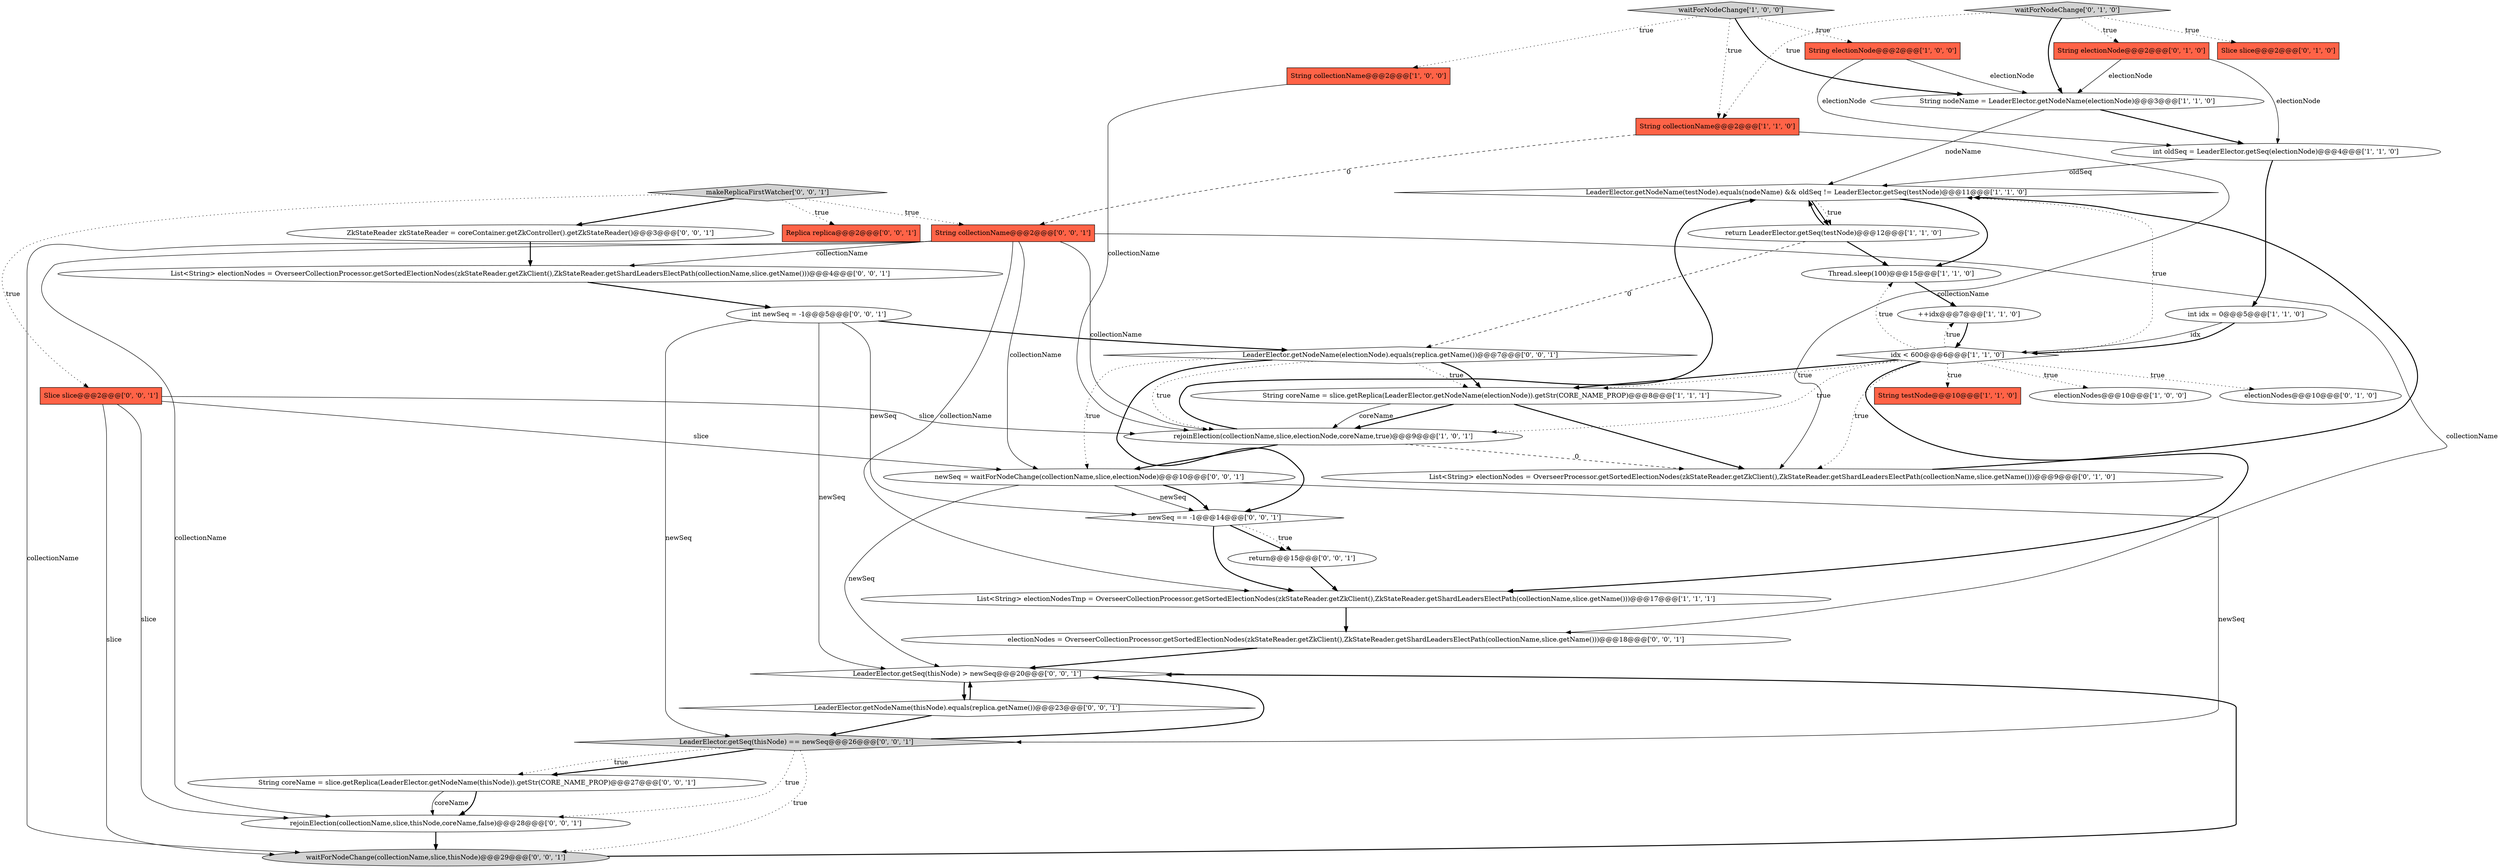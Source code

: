 digraph {
7 [style = filled, label = "LeaderElector.getNodeName(testNode).equals(nodeName) && oldSeq != LeaderElector.getSeq(testNode)@@@11@@@['1', '1', '0']", fillcolor = white, shape = diamond image = "AAA0AAABBB1BBB"];
12 [style = filled, label = "List<String> electionNodesTmp = OverseerCollectionProcessor.getSortedElectionNodes(zkStateReader.getZkClient(),ZkStateReader.getShardLeadersElectPath(collectionName,slice.getName()))@@@17@@@['1', '1', '1']", fillcolor = white, shape = ellipse image = "AAA0AAABBB1BBB"];
30 [style = filled, label = "LeaderElector.getNodeName(electionNode).equals(replica.getName())@@@7@@@['0', '0', '1']", fillcolor = white, shape = diamond image = "AAA0AAABBB3BBB"];
14 [style = filled, label = "int idx = 0@@@5@@@['1', '1', '0']", fillcolor = white, shape = ellipse image = "AAA0AAABBB1BBB"];
24 [style = filled, label = "Replica replica@@@2@@@['0', '0', '1']", fillcolor = tomato, shape = box image = "AAA0AAABBB3BBB"];
33 [style = filled, label = "makeReplicaFirstWatcher['0', '0', '1']", fillcolor = lightgray, shape = diamond image = "AAA0AAABBB3BBB"];
38 [style = filled, label = "return@@@15@@@['0', '0', '1']", fillcolor = white, shape = ellipse image = "AAA0AAABBB3BBB"];
8 [style = filled, label = "Thread.sleep(100)@@@15@@@['1', '1', '0']", fillcolor = white, shape = ellipse image = "AAA0AAABBB1BBB"];
26 [style = filled, label = "newSeq == -1@@@14@@@['0', '0', '1']", fillcolor = white, shape = diamond image = "AAA0AAABBB3BBB"];
22 [style = filled, label = "newSeq = waitForNodeChange(collectionName,slice,electionNode)@@@10@@@['0', '0', '1']", fillcolor = white, shape = ellipse image = "AAA0AAABBB3BBB"];
15 [style = filled, label = "idx < 600@@@6@@@['1', '1', '0']", fillcolor = white, shape = diamond image = "AAA0AAABBB1BBB"];
28 [style = filled, label = "waitForNodeChange(collectionName,slice,thisNode)@@@29@@@['0', '0', '1']", fillcolor = lightgray, shape = ellipse image = "AAA0AAABBB3BBB"];
10 [style = filled, label = "waitForNodeChange['1', '0', '0']", fillcolor = lightgray, shape = diamond image = "AAA0AAABBB1BBB"];
31 [style = filled, label = "LeaderElector.getSeq(thisNode) > newSeq@@@20@@@['0', '0', '1']", fillcolor = white, shape = diamond image = "AAA0AAABBB3BBB"];
35 [style = filled, label = "List<String> electionNodes = OverseerCollectionProcessor.getSortedElectionNodes(zkStateReader.getZkClient(),ZkStateReader.getShardLeadersElectPath(collectionName,slice.getName()))@@@4@@@['0', '0', '1']", fillcolor = white, shape = ellipse image = "AAA0AAABBB3BBB"];
36 [style = filled, label = "Slice slice@@@2@@@['0', '0', '1']", fillcolor = tomato, shape = box image = "AAA0AAABBB3BBB"];
1 [style = filled, label = "rejoinElection(collectionName,slice,electionNode,coreName,true)@@@9@@@['1', '0', '1']", fillcolor = white, shape = ellipse image = "AAA0AAABBB1BBB"];
21 [style = filled, label = "waitForNodeChange['0', '1', '0']", fillcolor = lightgray, shape = diamond image = "AAA0AAABBB2BBB"];
27 [style = filled, label = "electionNodes = OverseerCollectionProcessor.getSortedElectionNodes(zkStateReader.getZkClient(),ZkStateReader.getShardLeadersElectPath(collectionName,slice.getName()))@@@18@@@['0', '0', '1']", fillcolor = white, shape = ellipse image = "AAA0AAABBB3BBB"];
18 [style = filled, label = "String electionNode@@@2@@@['0', '1', '0']", fillcolor = tomato, shape = box image = "AAA0AAABBB2BBB"];
25 [style = filled, label = "int newSeq = -1@@@5@@@['0', '0', '1']", fillcolor = white, shape = ellipse image = "AAA0AAABBB3BBB"];
9 [style = filled, label = "String electionNode@@@2@@@['1', '0', '0']", fillcolor = tomato, shape = box image = "AAA0AAABBB1BBB"];
23 [style = filled, label = "String coreName = slice.getReplica(LeaderElector.getNodeName(thisNode)).getStr(CORE_NAME_PROP)@@@27@@@['0', '0', '1']", fillcolor = white, shape = ellipse image = "AAA0AAABBB3BBB"];
0 [style = filled, label = "String collectionName@@@2@@@['1', '0', '0']", fillcolor = tomato, shape = box image = "AAA0AAABBB1BBB"];
29 [style = filled, label = "LeaderElector.getSeq(thisNode) == newSeq@@@26@@@['0', '0', '1']", fillcolor = lightgray, shape = diamond image = "AAA0AAABBB3BBB"];
5 [style = filled, label = "String testNode@@@10@@@['1', '1', '0']", fillcolor = tomato, shape = box image = "AAA0AAABBB1BBB"];
20 [style = filled, label = "List<String> electionNodes = OverseerProcessor.getSortedElectionNodes(zkStateReader.getZkClient(),ZkStateReader.getShardLeadersElectPath(collectionName,slice.getName()))@@@9@@@['0', '1', '0']", fillcolor = white, shape = ellipse image = "AAA1AAABBB2BBB"];
37 [style = filled, label = "LeaderElector.getNodeName(thisNode).equals(replica.getName())@@@23@@@['0', '0', '1']", fillcolor = white, shape = diamond image = "AAA0AAABBB3BBB"];
16 [style = filled, label = "String collectionName@@@2@@@['1', '1', '0']", fillcolor = tomato, shape = box image = "AAA0AAABBB1BBB"];
19 [style = filled, label = "Slice slice@@@2@@@['0', '1', '0']", fillcolor = tomato, shape = box image = "AAA0AAABBB2BBB"];
11 [style = filled, label = "++idx@@@7@@@['1', '1', '0']", fillcolor = white, shape = ellipse image = "AAA0AAABBB1BBB"];
6 [style = filled, label = "return LeaderElector.getSeq(testNode)@@@12@@@['1', '1', '0']", fillcolor = white, shape = ellipse image = "AAA0AAABBB1BBB"];
32 [style = filled, label = "rejoinElection(collectionName,slice,thisNode,coreName,false)@@@28@@@['0', '0', '1']", fillcolor = white, shape = ellipse image = "AAA0AAABBB3BBB"];
34 [style = filled, label = "ZkStateReader zkStateReader = coreContainer.getZkController().getZkStateReader()@@@3@@@['0', '0', '1']", fillcolor = white, shape = ellipse image = "AAA0AAABBB3BBB"];
13 [style = filled, label = "int oldSeq = LeaderElector.getSeq(electionNode)@@@4@@@['1', '1', '0']", fillcolor = white, shape = ellipse image = "AAA0AAABBB1BBB"];
2 [style = filled, label = "electionNodes@@@10@@@['1', '0', '0']", fillcolor = white, shape = ellipse image = "AAA0AAABBB1BBB"];
3 [style = filled, label = "String coreName = slice.getReplica(LeaderElector.getNodeName(electionNode)).getStr(CORE_NAME_PROP)@@@8@@@['1', '1', '1']", fillcolor = white, shape = ellipse image = "AAA0AAABBB1BBB"];
39 [style = filled, label = "String collectionName@@@2@@@['0', '0', '1']", fillcolor = tomato, shape = box image = "AAA0AAABBB3BBB"];
4 [style = filled, label = "String nodeName = LeaderElector.getNodeName(electionNode)@@@3@@@['1', '1', '0']", fillcolor = white, shape = ellipse image = "AAA0AAABBB1BBB"];
17 [style = filled, label = "electionNodes@@@10@@@['0', '1', '0']", fillcolor = white, shape = ellipse image = "AAA0AAABBB2BBB"];
12->27 [style = bold, label=""];
23->32 [style = bold, label=""];
29->32 [style = dotted, label="true"];
26->38 [style = bold, label=""];
6->30 [style = dashed, label="0"];
39->27 [style = solid, label="collectionName"];
20->7 [style = bold, label=""];
15->1 [style = dotted, label="true"];
7->6 [style = bold, label=""];
33->24 [style = dotted, label="true"];
33->34 [style = bold, label=""];
39->28 [style = solid, label="collectionName"];
39->12 [style = solid, label="collectionName"];
22->31 [style = solid, label="newSeq"];
18->4 [style = solid, label="electionNode"];
6->8 [style = bold, label=""];
30->3 [style = dotted, label="true"];
18->13 [style = solid, label="electionNode"];
3->1 [style = bold, label=""];
36->28 [style = solid, label="slice"];
15->2 [style = dotted, label="true"];
32->28 [style = bold, label=""];
15->20 [style = dotted, label="true"];
15->7 [style = dotted, label="true"];
1->22 [style = bold, label=""];
21->4 [style = bold, label=""];
29->28 [style = dotted, label="true"];
39->35 [style = solid, label="collectionName"];
14->15 [style = solid, label="idx"];
30->26 [style = bold, label=""];
31->37 [style = bold, label=""];
37->31 [style = bold, label=""];
36->1 [style = solid, label="slice"];
39->22 [style = solid, label="collectionName"];
21->18 [style = dotted, label="true"];
9->13 [style = solid, label="electionNode"];
1->20 [style = dashed, label="0"];
10->0 [style = dotted, label="true"];
0->1 [style = solid, label="collectionName"];
22->29 [style = solid, label="newSeq"];
10->16 [style = dotted, label="true"];
30->1 [style = dotted, label="true"];
22->26 [style = solid, label="newSeq"];
25->26 [style = solid, label="newSeq"];
9->4 [style = solid, label="electionNode"];
10->4 [style = bold, label=""];
15->3 [style = bold, label=""];
16->39 [style = dashed, label="0"];
35->25 [style = bold, label=""];
26->12 [style = bold, label=""];
34->35 [style = bold, label=""];
33->36 [style = dotted, label="true"];
15->17 [style = dotted, label="true"];
7->8 [style = bold, label=""];
15->12 [style = bold, label=""];
39->1 [style = solid, label="collectionName"];
23->32 [style = solid, label="coreName"];
11->15 [style = bold, label=""];
16->20 [style = solid, label="collectionName"];
37->29 [style = bold, label=""];
15->5 [style = dotted, label="true"];
29->31 [style = bold, label=""];
36->32 [style = solid, label="slice"];
39->32 [style = solid, label="collectionName"];
4->13 [style = bold, label=""];
3->1 [style = solid, label="coreName"];
1->7 [style = bold, label=""];
21->16 [style = dotted, label="true"];
14->15 [style = bold, label=""];
10->9 [style = dotted, label="true"];
27->31 [style = bold, label=""];
4->7 [style = solid, label="nodeName"];
28->31 [style = bold, label=""];
36->22 [style = solid, label="slice"];
33->39 [style = dotted, label="true"];
25->29 [style = solid, label="newSeq"];
26->38 [style = dotted, label="true"];
29->23 [style = dotted, label="true"];
25->31 [style = solid, label="newSeq"];
15->11 [style = dotted, label="true"];
30->22 [style = dotted, label="true"];
38->12 [style = bold, label=""];
3->20 [style = bold, label=""];
29->23 [style = bold, label=""];
13->7 [style = solid, label="oldSeq"];
15->8 [style = dotted, label="true"];
8->11 [style = bold, label=""];
22->26 [style = bold, label=""];
30->3 [style = bold, label=""];
21->19 [style = dotted, label="true"];
6->7 [style = bold, label=""];
13->14 [style = bold, label=""];
25->30 [style = bold, label=""];
15->3 [style = dotted, label="true"];
7->6 [style = dotted, label="true"];
}
